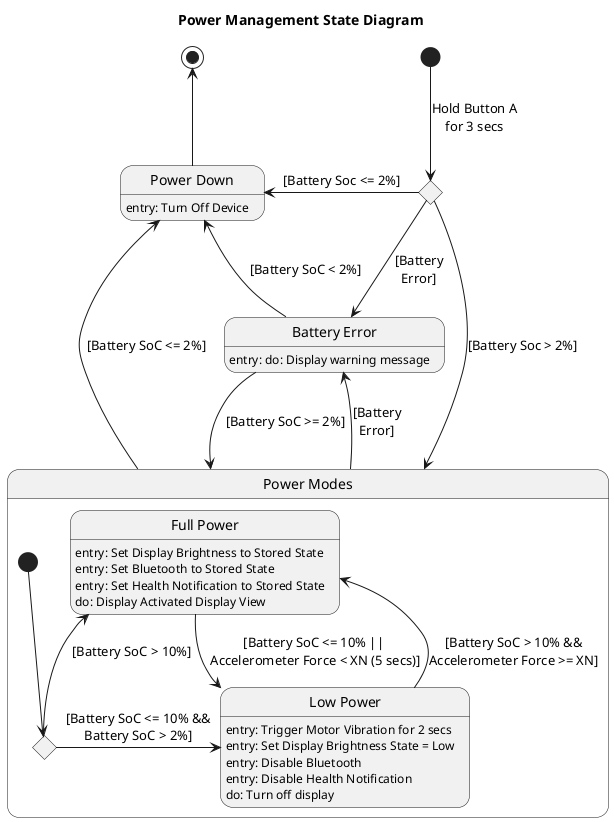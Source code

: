 @startuml

skinparam shadowing false

title Power Management State Diagram

state "Power Modes" as Pm {
    state "Full Power" as Fp : entry: Set Display Brightness to Stored State\nentry: Set Bluetooth to Stored State\nentry: Set Health Notification to Stored State\ndo: Display Activated Display View
    state "Low Power" as Lp : entry: Trigger Motor Vibration for 2 secs\nentry: Set Display Brightness State = Low\nentry: Disable Bluetooth\nentry: Disable Health Notification\ndo: Turn off display

    Fp -down-> Lp : [Battery SoC <= 10% ||\n Accelerometer Force < XN (5 secs)]
    Lp -up-> Fp : [Battery SoC > 10% &&\nAccelerometer Force >= XN]
    
    state Choice2 <<choice>>
    [*] --> Choice2
    Choice2 -left-> Fp : [Battery SoC > 10%]
    Choice2 -right-> Lp : [Battery SoC <= 10% &&\nBattery SoC > 2%]

}

state "Power Down" as Pd : entry: Turn Off Device

state "Battery Error" as Bu : entry: do: Display warning message

state Choice <<choice>>
[*] --> Choice : Hold Button A\nfor 3 secs
Choice -down-> Bu : [Battery\nError]
Choice -left-> Pd : [Battery Soc <= 2%]
Choice -down-> Pm : [Battery Soc > 2%]

Bu -down-> Pm : [Battery SoC >= 2%]
Pm -up-> Bu : [Battery\nError]

Bu -down-> Pd : [Battery SoC < 2%]


Pm -down-> Pd : [Battery SoC <= 2%]
Pd -up-> [*]


@enduml